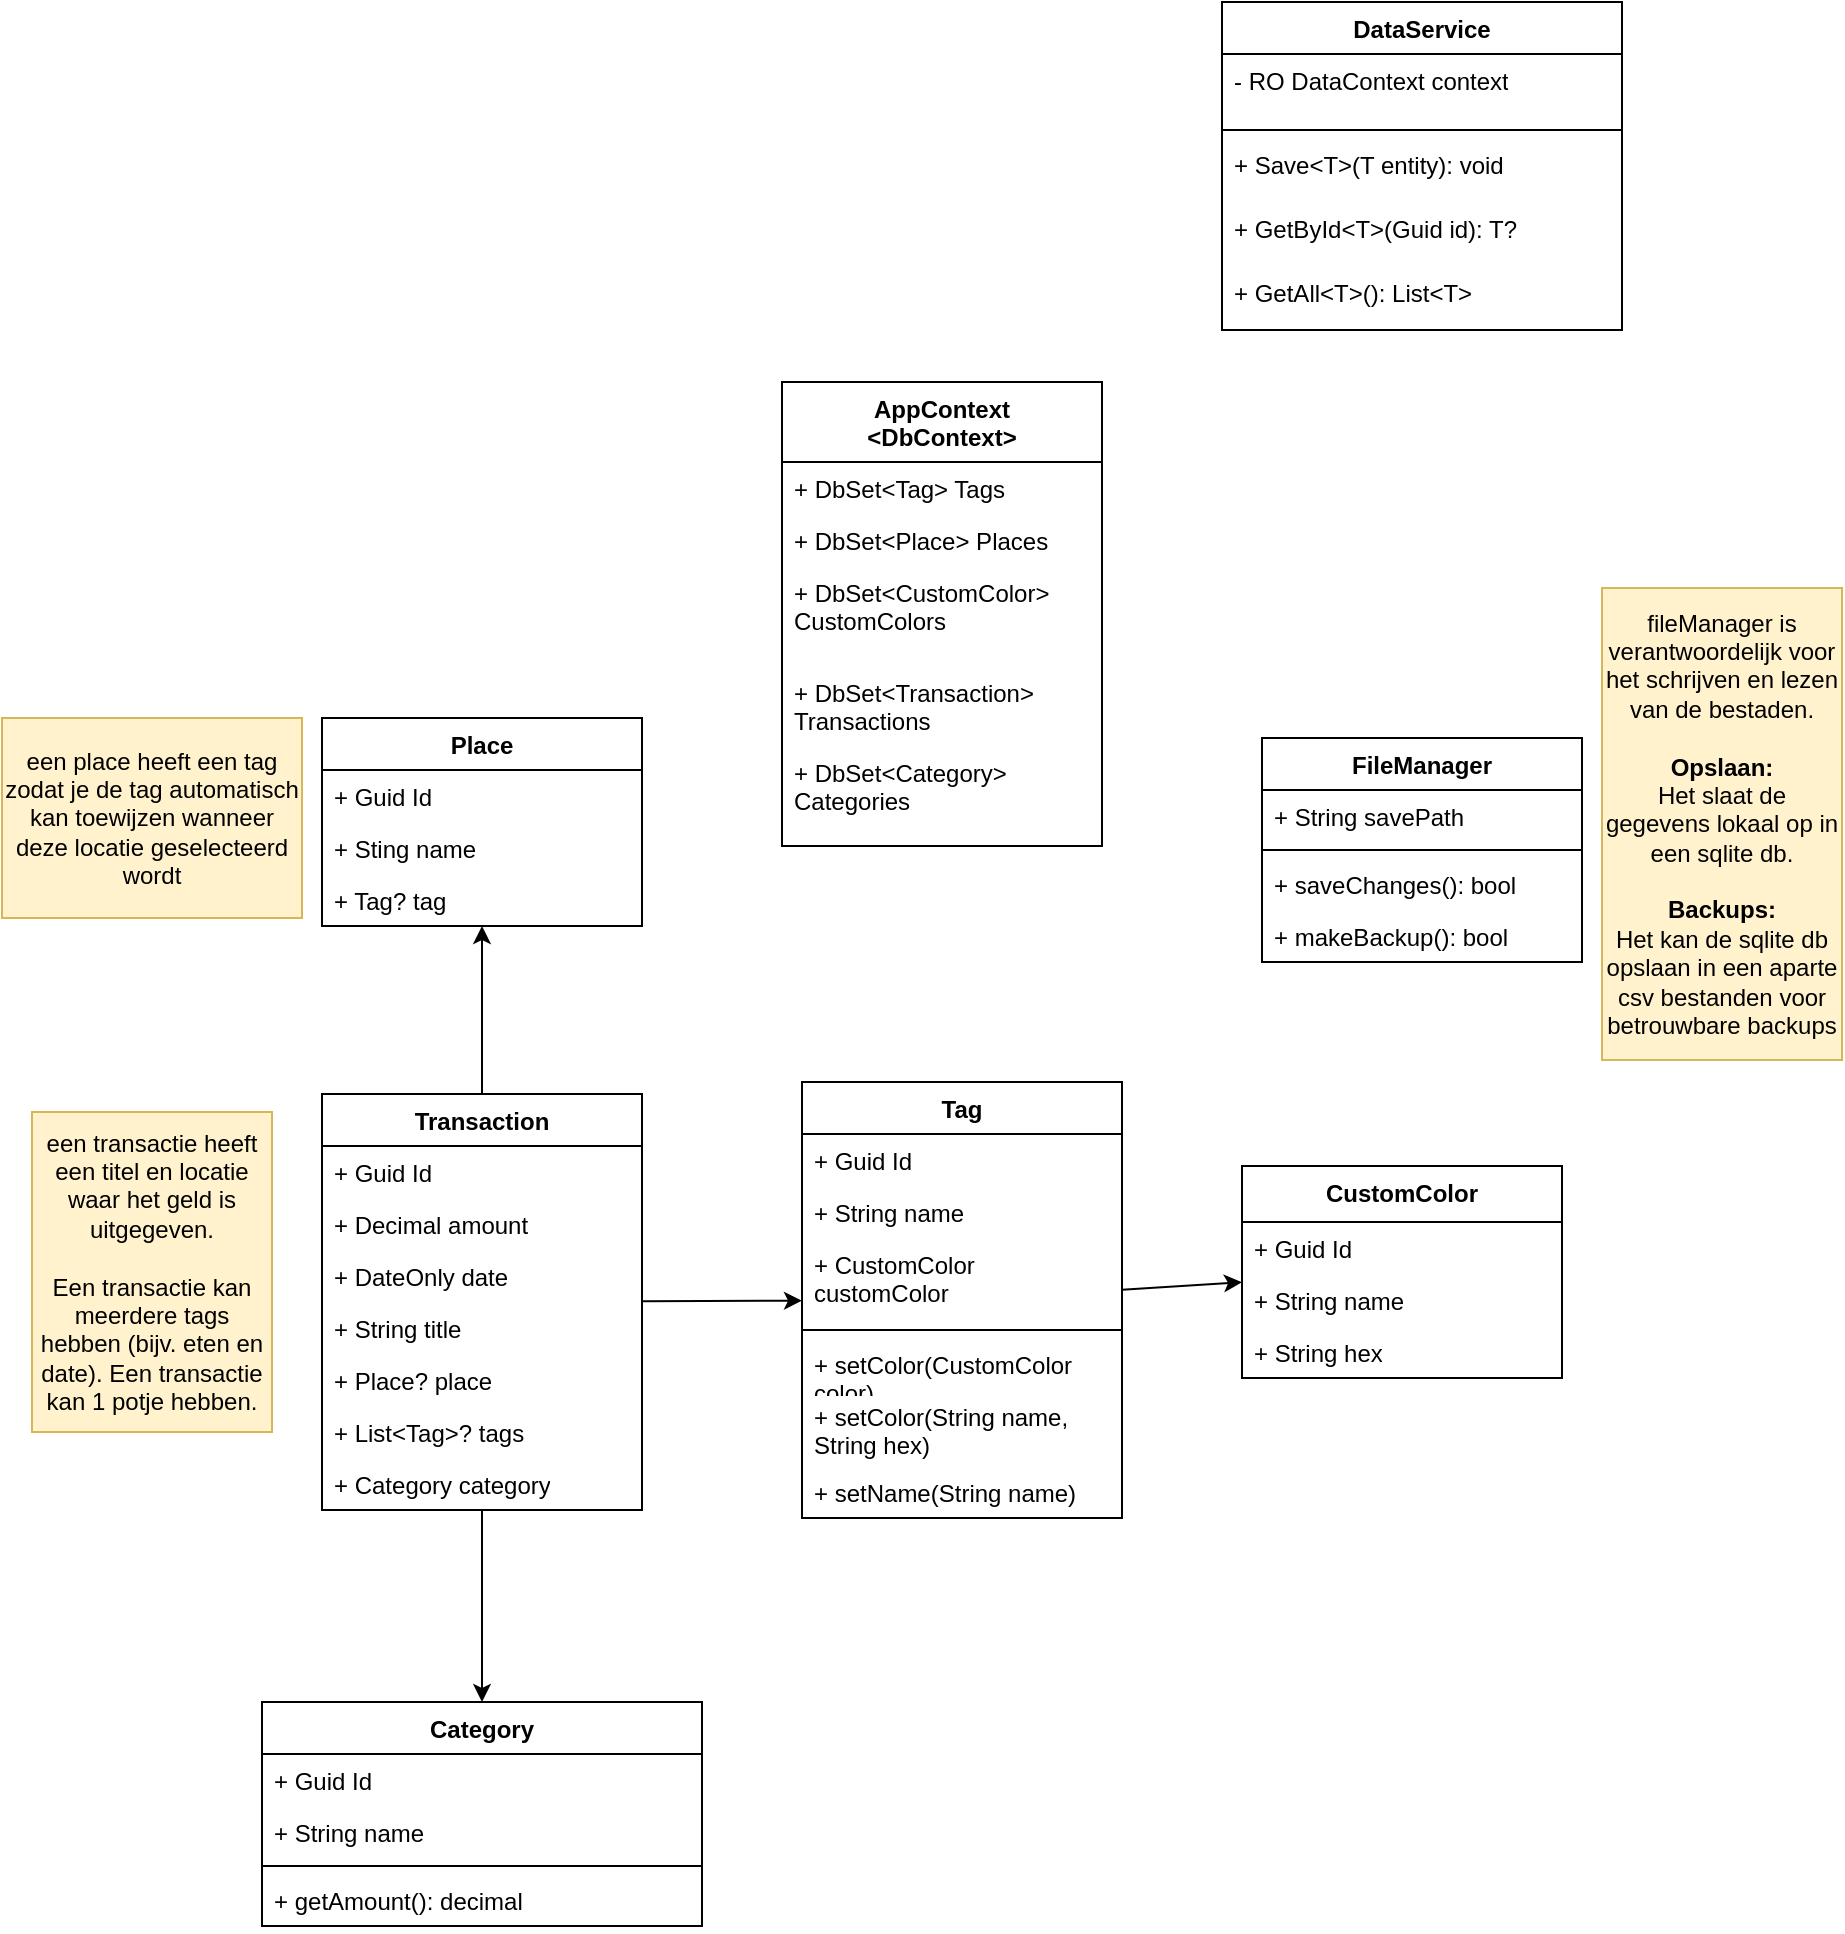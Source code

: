 <mxfile version="26.0.4">
  <diagram name="Pagina-1" id="6q9Ct5GJYTRPfvLkY-PJ">
    <mxGraphModel dx="1658" dy="2660" grid="1" gridSize="10" guides="1" tooltips="1" connect="1" arrows="1" fold="1" page="1" pageScale="1" pageWidth="827" pageHeight="1169" math="0" shadow="0">
      <root>
        <mxCell id="0" />
        <mxCell id="1" parent="0" />
        <mxCell id="L_b7BaTxaajNw3vjl_Nh-1" value="Category" style="swimlane;fontStyle=1;align=center;verticalAlign=top;childLayout=stackLayout;horizontal=1;startSize=26;horizontalStack=0;resizeParent=1;resizeParentMax=0;resizeLast=0;collapsible=1;marginBottom=0;whiteSpace=wrap;html=1;" parent="1" vertex="1">
          <mxGeometry x="-20" y="380" width="220" height="112" as="geometry" />
        </mxCell>
        <mxCell id="L_b7BaTxaajNw3vjl_Nh-2" value="+ Guid Id" style="text;strokeColor=none;fillColor=none;align=left;verticalAlign=top;spacingLeft=4;spacingRight=4;overflow=hidden;rotatable=0;points=[[0,0.5],[1,0.5]];portConstraint=eastwest;whiteSpace=wrap;html=1;" parent="L_b7BaTxaajNw3vjl_Nh-1" vertex="1">
          <mxGeometry y="26" width="220" height="26" as="geometry" />
        </mxCell>
        <mxCell id="L_b7BaTxaajNw3vjl_Nh-44" value="+ String name" style="text;strokeColor=none;fillColor=none;align=left;verticalAlign=top;spacingLeft=4;spacingRight=4;overflow=hidden;rotatable=0;points=[[0,0.5],[1,0.5]];portConstraint=eastwest;whiteSpace=wrap;html=1;" parent="L_b7BaTxaajNw3vjl_Nh-1" vertex="1">
          <mxGeometry y="52" width="220" height="26" as="geometry" />
        </mxCell>
        <mxCell id="L_b7BaTxaajNw3vjl_Nh-3" value="" style="line;strokeWidth=1;fillColor=none;align=left;verticalAlign=middle;spacingTop=-1;spacingLeft=3;spacingRight=3;rotatable=0;labelPosition=right;points=[];portConstraint=eastwest;strokeColor=inherit;" parent="L_b7BaTxaajNw3vjl_Nh-1" vertex="1">
          <mxGeometry y="78" width="220" height="8" as="geometry" />
        </mxCell>
        <mxCell id="L_b7BaTxaajNw3vjl_Nh-9" value="+ getAmount(): decimal" style="text;strokeColor=none;fillColor=none;align=left;verticalAlign=top;spacingLeft=4;spacingRight=4;overflow=hidden;rotatable=0;points=[[0,0.5],[1,0.5]];portConstraint=eastwest;whiteSpace=wrap;html=1;" parent="L_b7BaTxaajNw3vjl_Nh-1" vertex="1">
          <mxGeometry y="86" width="220" height="26" as="geometry" />
        </mxCell>
        <mxCell id="L_b7BaTxaajNw3vjl_Nh-5" value="Transaction" style="swimlane;fontStyle=1;align=center;verticalAlign=top;childLayout=stackLayout;horizontal=1;startSize=26;horizontalStack=0;resizeParent=1;resizeParentMax=0;resizeLast=0;collapsible=1;marginBottom=0;whiteSpace=wrap;html=1;" parent="1" vertex="1">
          <mxGeometry x="10" y="76" width="160" height="208" as="geometry" />
        </mxCell>
        <mxCell id="L_b7BaTxaajNw3vjl_Nh-46" value="+ Guid Id" style="text;strokeColor=none;fillColor=none;align=left;verticalAlign=top;spacingLeft=4;spacingRight=4;overflow=hidden;rotatable=0;points=[[0,0.5],[1,0.5]];portConstraint=eastwest;whiteSpace=wrap;html=1;" parent="L_b7BaTxaajNw3vjl_Nh-5" vertex="1">
          <mxGeometry y="26" width="160" height="26" as="geometry" />
        </mxCell>
        <mxCell id="L_b7BaTxaajNw3vjl_Nh-6" value="+ Decimal amount" style="text;strokeColor=none;fillColor=none;align=left;verticalAlign=top;spacingLeft=4;spacingRight=4;overflow=hidden;rotatable=0;points=[[0,0.5],[1,0.5]];portConstraint=eastwest;whiteSpace=wrap;html=1;" parent="L_b7BaTxaajNw3vjl_Nh-5" vertex="1">
          <mxGeometry y="52" width="160" height="26" as="geometry" />
        </mxCell>
        <mxCell id="L_b7BaTxaajNw3vjl_Nh-43" value="+ DateOnly date" style="text;strokeColor=none;fillColor=none;align=left;verticalAlign=top;spacingLeft=4;spacingRight=4;overflow=hidden;rotatable=0;points=[[0,0.5],[1,0.5]];portConstraint=eastwest;whiteSpace=wrap;html=1;" parent="L_b7BaTxaajNw3vjl_Nh-5" vertex="1">
          <mxGeometry y="78" width="160" height="26" as="geometry" />
        </mxCell>
        <mxCell id="L_b7BaTxaajNw3vjl_Nh-16" value="+ String title" style="text;strokeColor=none;fillColor=none;align=left;verticalAlign=top;spacingLeft=4;spacingRight=4;overflow=hidden;rotatable=0;points=[[0,0.5],[1,0.5]];portConstraint=eastwest;whiteSpace=wrap;html=1;" parent="L_b7BaTxaajNw3vjl_Nh-5" vertex="1">
          <mxGeometry y="104" width="160" height="26" as="geometry" />
        </mxCell>
        <mxCell id="L_b7BaTxaajNw3vjl_Nh-10" value="+ Place? place" style="text;strokeColor=none;fillColor=none;align=left;verticalAlign=top;spacingLeft=4;spacingRight=4;overflow=hidden;rotatable=0;points=[[0,0.5],[1,0.5]];portConstraint=eastwest;whiteSpace=wrap;html=1;" parent="L_b7BaTxaajNw3vjl_Nh-5" vertex="1">
          <mxGeometry y="130" width="160" height="26" as="geometry" />
        </mxCell>
        <mxCell id="L_b7BaTxaajNw3vjl_Nh-11" value="+ List&amp;lt;Tag&amp;gt;? tags" style="text;strokeColor=none;fillColor=none;align=left;verticalAlign=top;spacingLeft=4;spacingRight=4;overflow=hidden;rotatable=0;points=[[0,0.5],[1,0.5]];portConstraint=eastwest;whiteSpace=wrap;html=1;" parent="L_b7BaTxaajNw3vjl_Nh-5" vertex="1">
          <mxGeometry y="156" width="160" height="26" as="geometry" />
        </mxCell>
        <mxCell id="L_b7BaTxaajNw3vjl_Nh-49" value="+ Category category" style="text;strokeColor=none;fillColor=none;align=left;verticalAlign=top;spacingLeft=4;spacingRight=4;overflow=hidden;rotatable=0;points=[[0,0.5],[1,0.5]];portConstraint=eastwest;whiteSpace=wrap;html=1;" parent="L_b7BaTxaajNw3vjl_Nh-5" vertex="1">
          <mxGeometry y="182" width="160" height="26" as="geometry" />
        </mxCell>
        <mxCell id="L_b7BaTxaajNw3vjl_Nh-12" value="Tag" style="swimlane;fontStyle=1;align=center;verticalAlign=top;childLayout=stackLayout;horizontal=1;startSize=26;horizontalStack=0;resizeParent=1;resizeParentMax=0;resizeLast=0;collapsible=1;marginBottom=0;whiteSpace=wrap;html=1;" parent="1" vertex="1">
          <mxGeometry x="250" y="70" width="160" height="218" as="geometry" />
        </mxCell>
        <mxCell id="L_b7BaTxaajNw3vjl_Nh-47" value="+ Guid Id" style="text;strokeColor=none;fillColor=none;align=left;verticalAlign=top;spacingLeft=4;spacingRight=4;overflow=hidden;rotatable=0;points=[[0,0.5],[1,0.5]];portConstraint=eastwest;whiteSpace=wrap;html=1;" parent="L_b7BaTxaajNw3vjl_Nh-12" vertex="1">
          <mxGeometry y="26" width="160" height="26" as="geometry" />
        </mxCell>
        <mxCell id="L_b7BaTxaajNw3vjl_Nh-13" value="+ String name" style="text;strokeColor=none;fillColor=none;align=left;verticalAlign=top;spacingLeft=4;spacingRight=4;overflow=hidden;rotatable=0;points=[[0,0.5],[1,0.5]];portConstraint=eastwest;whiteSpace=wrap;html=1;" parent="L_b7BaTxaajNw3vjl_Nh-12" vertex="1">
          <mxGeometry y="52" width="160" height="26" as="geometry" />
        </mxCell>
        <mxCell id="L_b7BaTxaajNw3vjl_Nh-18" value="+ CustomColor customColor" style="text;strokeColor=none;fillColor=none;align=left;verticalAlign=top;spacingLeft=4;spacingRight=4;overflow=hidden;rotatable=0;points=[[0,0.5],[1,0.5]];portConstraint=eastwest;whiteSpace=wrap;html=1;" parent="L_b7BaTxaajNw3vjl_Nh-12" vertex="1">
          <mxGeometry y="78" width="160" height="42" as="geometry" />
        </mxCell>
        <mxCell id="L_b7BaTxaajNw3vjl_Nh-14" value="" style="line;strokeWidth=1;fillColor=none;align=left;verticalAlign=middle;spacingTop=-1;spacingLeft=3;spacingRight=3;rotatable=0;labelPosition=right;points=[];portConstraint=eastwest;strokeColor=inherit;" parent="L_b7BaTxaajNw3vjl_Nh-12" vertex="1">
          <mxGeometry y="120" width="160" height="8" as="geometry" />
        </mxCell>
        <mxCell id="L_b7BaTxaajNw3vjl_Nh-15" value="+ setColor(CustomColor color)" style="text;strokeColor=none;fillColor=none;align=left;verticalAlign=top;spacingLeft=4;spacingRight=4;overflow=hidden;rotatable=0;points=[[0,0.5],[1,0.5]];portConstraint=eastwest;whiteSpace=wrap;html=1;" parent="L_b7BaTxaajNw3vjl_Nh-12" vertex="1">
          <mxGeometry y="128" width="160" height="26" as="geometry" />
        </mxCell>
        <mxCell id="L_b7BaTxaajNw3vjl_Nh-25" value="+ setColor(String name, String hex)" style="text;strokeColor=none;fillColor=none;align=left;verticalAlign=top;spacingLeft=4;spacingRight=4;overflow=hidden;rotatable=0;points=[[0,0.5],[1,0.5]];portConstraint=eastwest;whiteSpace=wrap;html=1;" parent="L_b7BaTxaajNw3vjl_Nh-12" vertex="1">
          <mxGeometry y="154" width="160" height="38" as="geometry" />
        </mxCell>
        <mxCell id="L_b7BaTxaajNw3vjl_Nh-24" value="+ setName(String name)" style="text;strokeColor=none;fillColor=none;align=left;verticalAlign=top;spacingLeft=4;spacingRight=4;overflow=hidden;rotatable=0;points=[[0,0.5],[1,0.5]];portConstraint=eastwest;whiteSpace=wrap;html=1;" parent="L_b7BaTxaajNw3vjl_Nh-12" vertex="1">
          <mxGeometry y="192" width="160" height="26" as="geometry" />
        </mxCell>
        <mxCell id="L_b7BaTxaajNw3vjl_Nh-17" value="een transactie heeft een titel en locatie waar het geld is uitgegeven.&lt;div&gt;&lt;br&gt;&lt;/div&gt;&lt;div&gt;Een transactie kan meerdere tags hebben (bijv. eten en date). Een transactie kan 1 potje hebben.&lt;/div&gt;" style="rounded=0;whiteSpace=wrap;html=1;fillColor=#fff2cc;strokeColor=#d6b656;" parent="1" vertex="1">
          <mxGeometry x="-135" y="85" width="120" height="160" as="geometry" />
        </mxCell>
        <mxCell id="L_b7BaTxaajNw3vjl_Nh-19" value="&lt;span style=&quot;background-color: transparent; color: light-dark(rgb(0, 0, 0), rgb(255, 255, 255));&quot;&gt;CustomColor&lt;/span&gt;" style="swimlane;fontStyle=1;align=center;verticalAlign=top;childLayout=stackLayout;horizontal=1;startSize=28;horizontalStack=0;resizeParent=1;resizeParentMax=0;resizeLast=0;collapsible=1;marginBottom=0;whiteSpace=wrap;html=1;" parent="1" vertex="1">
          <mxGeometry x="470" y="112" width="160" height="106" as="geometry" />
        </mxCell>
        <mxCell id="L_b7BaTxaajNw3vjl_Nh-48" value="+ Guid Id" style="text;strokeColor=none;fillColor=none;align=left;verticalAlign=top;spacingLeft=4;spacingRight=4;overflow=hidden;rotatable=0;points=[[0,0.5],[1,0.5]];portConstraint=eastwest;whiteSpace=wrap;html=1;" parent="L_b7BaTxaajNw3vjl_Nh-19" vertex="1">
          <mxGeometry y="28" width="160" height="26" as="geometry" />
        </mxCell>
        <mxCell id="L_b7BaTxaajNw3vjl_Nh-20" value="+ String name" style="text;strokeColor=none;fillColor=none;align=left;verticalAlign=top;spacingLeft=4;spacingRight=4;overflow=hidden;rotatable=0;points=[[0,0.5],[1,0.5]];portConstraint=eastwest;whiteSpace=wrap;html=1;" parent="L_b7BaTxaajNw3vjl_Nh-19" vertex="1">
          <mxGeometry y="54" width="160" height="26" as="geometry" />
        </mxCell>
        <mxCell id="L_b7BaTxaajNw3vjl_Nh-21" value="+ String hex" style="text;strokeColor=none;fillColor=none;align=left;verticalAlign=top;spacingLeft=4;spacingRight=4;overflow=hidden;rotatable=0;points=[[0,0.5],[1,0.5]];portConstraint=eastwest;whiteSpace=wrap;html=1;" parent="L_b7BaTxaajNw3vjl_Nh-19" vertex="1">
          <mxGeometry y="80" width="160" height="26" as="geometry" />
        </mxCell>
        <mxCell id="L_b7BaTxaajNw3vjl_Nh-26" value="" style="endArrow=classic;html=1;rounded=0;" parent="1" source="L_b7BaTxaajNw3vjl_Nh-12" target="L_b7BaTxaajNw3vjl_Nh-19" edge="1">
          <mxGeometry width="50" height="50" relative="1" as="geometry">
            <mxPoint x="270" y="70.0" as="sourcePoint" />
            <mxPoint x="360" y="20" as="targetPoint" />
          </mxGeometry>
        </mxCell>
        <mxCell id="L_b7BaTxaajNw3vjl_Nh-27" value="" style="endArrow=classic;html=1;rounded=0;" parent="1" source="L_b7BaTxaajNw3vjl_Nh-5" target="L_b7BaTxaajNw3vjl_Nh-12" edge="1">
          <mxGeometry width="50" height="50" relative="1" as="geometry">
            <mxPoint x="-110" y="120.0" as="sourcePoint" />
            <mxPoint x="-60" y="70.0" as="targetPoint" />
          </mxGeometry>
        </mxCell>
        <mxCell id="L_b7BaTxaajNw3vjl_Nh-28" value="Place" style="swimlane;fontStyle=1;align=center;verticalAlign=top;childLayout=stackLayout;horizontal=1;startSize=26;horizontalStack=0;resizeParent=1;resizeParentMax=0;resizeLast=0;collapsible=1;marginBottom=0;whiteSpace=wrap;html=1;" parent="1" vertex="1">
          <mxGeometry x="10" y="-112" width="160" height="104" as="geometry" />
        </mxCell>
        <mxCell id="L_b7BaTxaajNw3vjl_Nh-45" value="+ Guid Id" style="text;strokeColor=none;fillColor=none;align=left;verticalAlign=top;spacingLeft=4;spacingRight=4;overflow=hidden;rotatable=0;points=[[0,0.5],[1,0.5]];portConstraint=eastwest;whiteSpace=wrap;html=1;" parent="L_b7BaTxaajNw3vjl_Nh-28" vertex="1">
          <mxGeometry y="26" width="160" height="26" as="geometry" />
        </mxCell>
        <mxCell id="L_b7BaTxaajNw3vjl_Nh-29" value="+ Sting name" style="text;strokeColor=none;fillColor=none;align=left;verticalAlign=top;spacingLeft=4;spacingRight=4;overflow=hidden;rotatable=0;points=[[0,0.5],[1,0.5]];portConstraint=eastwest;whiteSpace=wrap;html=1;" parent="L_b7BaTxaajNw3vjl_Nh-28" vertex="1">
          <mxGeometry y="52" width="160" height="26" as="geometry" />
        </mxCell>
        <mxCell id="L_b7BaTxaajNw3vjl_Nh-32" value="+ Tag? tag" style="text;strokeColor=none;fillColor=none;align=left;verticalAlign=top;spacingLeft=4;spacingRight=4;overflow=hidden;rotatable=0;points=[[0,0.5],[1,0.5]];portConstraint=eastwest;whiteSpace=wrap;html=1;" parent="L_b7BaTxaajNw3vjl_Nh-28" vertex="1">
          <mxGeometry y="78" width="160" height="26" as="geometry" />
        </mxCell>
        <mxCell id="L_b7BaTxaajNw3vjl_Nh-33" value="een place heeft een tag zodat je de tag automatisch kan toewijzen wanneer deze locatie geselecteerd wordt" style="rounded=0;whiteSpace=wrap;html=1;fillColor=#fff2cc;strokeColor=#d6b656;" parent="1" vertex="1">
          <mxGeometry x="-150" y="-112" width="150" height="100" as="geometry" />
        </mxCell>
        <mxCell id="L_b7BaTxaajNw3vjl_Nh-35" value="FileManager" style="swimlane;fontStyle=1;align=center;verticalAlign=top;childLayout=stackLayout;horizontal=1;startSize=26;horizontalStack=0;resizeParent=1;resizeParentMax=0;resizeLast=0;collapsible=1;marginBottom=0;whiteSpace=wrap;html=1;" parent="1" vertex="1">
          <mxGeometry x="480" y="-102" width="160" height="112" as="geometry" />
        </mxCell>
        <mxCell id="L_b7BaTxaajNw3vjl_Nh-36" value="+ String savePath" style="text;strokeColor=none;fillColor=none;align=left;verticalAlign=top;spacingLeft=4;spacingRight=4;overflow=hidden;rotatable=0;points=[[0,0.5],[1,0.5]];portConstraint=eastwest;whiteSpace=wrap;html=1;" parent="L_b7BaTxaajNw3vjl_Nh-35" vertex="1">
          <mxGeometry y="26" width="160" height="26" as="geometry" />
        </mxCell>
        <mxCell id="L_b7BaTxaajNw3vjl_Nh-38" value="" style="line;strokeWidth=1;fillColor=none;align=left;verticalAlign=middle;spacingTop=-1;spacingLeft=3;spacingRight=3;rotatable=0;labelPosition=right;points=[];portConstraint=eastwest;strokeColor=inherit;" parent="L_b7BaTxaajNw3vjl_Nh-35" vertex="1">
          <mxGeometry y="52" width="160" height="8" as="geometry" />
        </mxCell>
        <mxCell id="L_b7BaTxaajNw3vjl_Nh-39" value="+ saveChanges(): bool" style="text;strokeColor=none;fillColor=none;align=left;verticalAlign=top;spacingLeft=4;spacingRight=4;overflow=hidden;rotatable=0;points=[[0,0.5],[1,0.5]];portConstraint=eastwest;whiteSpace=wrap;html=1;" parent="L_b7BaTxaajNw3vjl_Nh-35" vertex="1">
          <mxGeometry y="60" width="160" height="26" as="geometry" />
        </mxCell>
        <mxCell id="L_b7BaTxaajNw3vjl_Nh-41" value="+ makeBackup(): bool" style="text;strokeColor=none;fillColor=none;align=left;verticalAlign=top;spacingLeft=4;spacingRight=4;overflow=hidden;rotatable=0;points=[[0,0.5],[1,0.5]];portConstraint=eastwest;whiteSpace=wrap;html=1;" parent="L_b7BaTxaajNw3vjl_Nh-35" vertex="1">
          <mxGeometry y="86" width="160" height="26" as="geometry" />
        </mxCell>
        <mxCell id="L_b7BaTxaajNw3vjl_Nh-40" value="fileManager is verantwoordelijk voor het schrijven en lezen van de bestaden.&lt;div&gt;&lt;br&gt;&lt;/div&gt;&lt;div&gt;&lt;b&gt;Opslaan:&lt;/b&gt;&lt;/div&gt;&lt;div&gt;Het slaat de gegevens lokaal op in een sqlite db.&lt;/div&gt;&lt;div&gt;&lt;br&gt;&lt;/div&gt;&lt;div&gt;&lt;b&gt;Backups:&lt;/b&gt;&lt;/div&gt;&lt;div&gt;Het kan de sqlite db opslaan in een aparte csv bestanden voor betrouwbare backups&lt;/div&gt;" style="rounded=0;whiteSpace=wrap;html=1;fillColor=#fff2cc;strokeColor=#d6b656;" parent="1" vertex="1">
          <mxGeometry x="650" y="-177" width="120" height="236" as="geometry" />
        </mxCell>
        <mxCell id="L_b7BaTxaajNw3vjl_Nh-42" value="" style="endArrow=classic;html=1;rounded=0;exitX=0.5;exitY=0;exitDx=0;exitDy=0;" parent="1" source="L_b7BaTxaajNw3vjl_Nh-5" target="L_b7BaTxaajNw3vjl_Nh-28" edge="1">
          <mxGeometry width="50" height="50" relative="1" as="geometry">
            <mxPoint x="10" y="-10.0" as="sourcePoint" />
            <mxPoint x="60" y="-60.0" as="targetPoint" />
          </mxGeometry>
        </mxCell>
        <mxCell id="L_b7BaTxaajNw3vjl_Nh-50" value="" style="endArrow=classic;html=1;rounded=0;" parent="1" source="L_b7BaTxaajNw3vjl_Nh-5" target="L_b7BaTxaajNw3vjl_Nh-1" edge="1">
          <mxGeometry width="50" height="50" relative="1" as="geometry">
            <mxPoint x="180" y="187" as="sourcePoint" />
            <mxPoint x="260" y="184" as="targetPoint" />
          </mxGeometry>
        </mxCell>
        <mxCell id="5AzXgrAlljaWgZERE3ZI-20" value="AppContext&lt;div&gt;&amp;lt;DbContext&amp;gt;&lt;/div&gt;" style="swimlane;fontStyle=1;align=center;verticalAlign=top;childLayout=stackLayout;horizontal=1;startSize=40;horizontalStack=0;resizeParent=1;resizeParentMax=0;resizeLast=0;collapsible=1;marginBottom=0;whiteSpace=wrap;html=1;" vertex="1" parent="1">
          <mxGeometry x="240" y="-280" width="160" height="232" as="geometry" />
        </mxCell>
        <mxCell id="5AzXgrAlljaWgZERE3ZI-9" value="+ DbSet&amp;lt;Tag&amp;gt; Tags&amp;nbsp;" style="text;strokeColor=none;fillColor=none;align=left;verticalAlign=top;spacingLeft=4;spacingRight=4;overflow=hidden;rotatable=0;points=[[0,0.5],[1,0.5]];portConstraint=eastwest;whiteSpace=wrap;html=1;" vertex="1" parent="5AzXgrAlljaWgZERE3ZI-20">
          <mxGeometry y="40" width="160" height="26" as="geometry" />
        </mxCell>
        <mxCell id="5AzXgrAlljaWgZERE3ZI-2" value="+ DbSet&amp;lt;Place&amp;gt; Places" style="text;strokeColor=none;fillColor=none;align=left;verticalAlign=top;spacingLeft=4;spacingRight=4;overflow=hidden;rotatable=0;points=[[0,0.5],[1,0.5]];portConstraint=eastwest;whiteSpace=wrap;html=1;" vertex="1" parent="5AzXgrAlljaWgZERE3ZI-20">
          <mxGeometry y="66" width="160" height="26" as="geometry" />
        </mxCell>
        <mxCell id="5AzXgrAlljaWgZERE3ZI-12" value="+ DbSet&amp;lt;CustomColor&amp;gt; CustomColors&amp;nbsp;" style="text;strokeColor=none;fillColor=none;align=left;verticalAlign=top;spacingLeft=4;spacingRight=4;overflow=hidden;rotatable=0;points=[[0,0.5],[1,0.5]];portConstraint=eastwest;whiteSpace=wrap;html=1;" vertex="1" parent="5AzXgrAlljaWgZERE3ZI-20">
          <mxGeometry y="92" width="160" height="50" as="geometry" />
        </mxCell>
        <mxCell id="5AzXgrAlljaWgZERE3ZI-7" value="+ DbSet&amp;lt;Transaction&amp;gt; Transactions&amp;nbsp;" style="text;strokeColor=none;fillColor=none;align=left;verticalAlign=top;spacingLeft=4;spacingRight=4;overflow=hidden;rotatable=0;points=[[0,0.5],[1,0.5]];portConstraint=eastwest;whiteSpace=wrap;html=1;" vertex="1" parent="5AzXgrAlljaWgZERE3ZI-20">
          <mxGeometry y="142" width="160" height="40" as="geometry" />
        </mxCell>
        <mxCell id="5AzXgrAlljaWgZERE3ZI-16" value="+ DbSet&amp;lt;Category&amp;gt; Categories&amp;nbsp;" style="text;strokeColor=none;fillColor=none;align=left;verticalAlign=top;spacingLeft=4;spacingRight=4;overflow=hidden;rotatable=0;points=[[0,0.5],[1,0.5]];portConstraint=eastwest;whiteSpace=wrap;html=1;" vertex="1" parent="5AzXgrAlljaWgZERE3ZI-20">
          <mxGeometry y="182" width="160" height="50" as="geometry" />
        </mxCell>
        <mxCell id="5AzXgrAlljaWgZERE3ZI-22" value="DataService" style="swimlane;fontStyle=1;align=center;verticalAlign=top;childLayout=stackLayout;horizontal=1;startSize=26;horizontalStack=0;resizeParent=1;resizeParentMax=0;resizeLast=0;collapsible=1;marginBottom=0;whiteSpace=wrap;html=1;" vertex="1" parent="1">
          <mxGeometry x="460" y="-470" width="200" height="164" as="geometry" />
        </mxCell>
        <mxCell id="5AzXgrAlljaWgZERE3ZI-23" value="- RO DataContext context" style="text;strokeColor=none;fillColor=none;align=left;verticalAlign=top;spacingLeft=4;spacingRight=4;overflow=hidden;rotatable=0;points=[[0,0.5],[1,0.5]];portConstraint=eastwest;whiteSpace=wrap;html=1;" vertex="1" parent="5AzXgrAlljaWgZERE3ZI-22">
          <mxGeometry y="26" width="200" height="34" as="geometry" />
        </mxCell>
        <mxCell id="5AzXgrAlljaWgZERE3ZI-30" value="" style="line;strokeWidth=1;fillColor=none;align=left;verticalAlign=middle;spacingTop=-1;spacingLeft=3;spacingRight=3;rotatable=0;labelPosition=right;points=[];portConstraint=eastwest;strokeColor=inherit;" vertex="1" parent="5AzXgrAlljaWgZERE3ZI-22">
          <mxGeometry y="60" width="200" height="8" as="geometry" />
        </mxCell>
        <mxCell id="5AzXgrAlljaWgZERE3ZI-45" value="+ Save&amp;lt;T&amp;gt;(T entity): void" style="text;strokeColor=none;fillColor=none;align=left;verticalAlign=top;spacingLeft=4;spacingRight=4;overflow=hidden;rotatable=0;points=[[0,0.5],[1,0.5]];portConstraint=eastwest;whiteSpace=wrap;html=1;" vertex="1" parent="5AzXgrAlljaWgZERE3ZI-22">
          <mxGeometry y="68" width="200" height="32" as="geometry" />
        </mxCell>
        <mxCell id="5AzXgrAlljaWgZERE3ZI-46" value="+ GetById&amp;lt;T&amp;gt;(Guid id): T?" style="text;strokeColor=none;fillColor=none;align=left;verticalAlign=top;spacingLeft=4;spacingRight=4;overflow=hidden;rotatable=0;points=[[0,0.5],[1,0.5]];portConstraint=eastwest;whiteSpace=wrap;html=1;" vertex="1" parent="5AzXgrAlljaWgZERE3ZI-22">
          <mxGeometry y="100" width="200" height="32" as="geometry" />
        </mxCell>
        <mxCell id="5AzXgrAlljaWgZERE3ZI-47" value="+ GetAll&amp;lt;T&amp;gt;(): List&amp;lt;T&amp;gt;" style="text;strokeColor=none;fillColor=none;align=left;verticalAlign=top;spacingLeft=4;spacingRight=4;overflow=hidden;rotatable=0;points=[[0,0.5],[1,0.5]];portConstraint=eastwest;whiteSpace=wrap;html=1;" vertex="1" parent="5AzXgrAlljaWgZERE3ZI-22">
          <mxGeometry y="132" width="200" height="32" as="geometry" />
        </mxCell>
      </root>
    </mxGraphModel>
  </diagram>
</mxfile>
